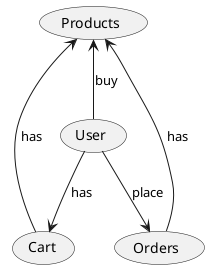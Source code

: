 @startuml
(User) --> (Cart): has
(Cart) -up-> (Products): has
(User) -up-> (Products): buy
(User) --> (Orders): place
(Orders) --> (Products): has 
@enduml
